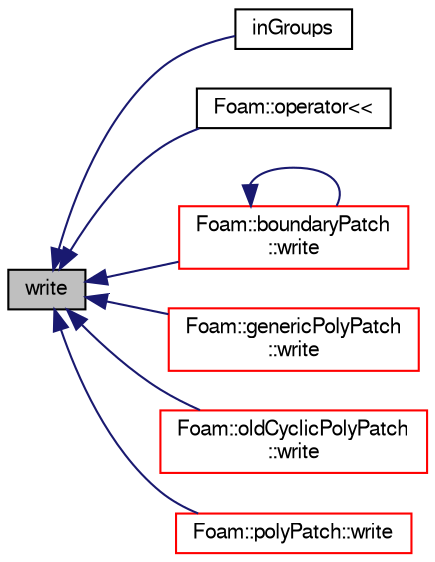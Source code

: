 digraph "write"
{
  bgcolor="transparent";
  edge [fontname="FreeSans",fontsize="10",labelfontname="FreeSans",labelfontsize="10"];
  node [fontname="FreeSans",fontsize="10",shape=record];
  rankdir="LR";
  Node900 [label="write",height=0.2,width=0.4,color="black", fillcolor="grey75", style="filled", fontcolor="black"];
  Node900 -> Node901 [dir="back",color="midnightblue",fontsize="10",style="solid",fontname="FreeSans"];
  Node901 [label="inGroups",height=0.2,width=0.4,color="black",URL="$a27122.html#a59ee7a22ca7f25114192855addd7da37",tooltip="Return the optional groups patch belongs to for modification. "];
  Node900 -> Node902 [dir="back",color="midnightblue",fontsize="10",style="solid",fontname="FreeSans"];
  Node902 [label="Foam::operator\<\<",height=0.2,width=0.4,color="black",URL="$a21124.html#afd43fa4b8f620dd82bfa7b0a602fa557"];
  Node900 -> Node903 [dir="back",color="midnightblue",fontsize="10",style="solid",fontname="FreeSans"];
  Node903 [label="Foam::boundaryPatch\l::write",height=0.2,width=0.4,color="red",URL="$a21434.html#a293fdfec8bdfbd5c3913ab4c9f3454ff",tooltip="Write dictionary. "];
  Node903 -> Node903 [dir="back",color="midnightblue",fontsize="10",style="solid",fontname="FreeSans"];
  Node900 -> Node905 [dir="back",color="midnightblue",fontsize="10",style="solid",fontname="FreeSans"];
  Node905 [label="Foam::genericPolyPatch\l::write",height=0.2,width=0.4,color="red",URL="$a27430.html#a293fdfec8bdfbd5c3913ab4c9f3454ff",tooltip="Write the polyPatch data as a dictionary. "];
  Node900 -> Node907 [dir="back",color="midnightblue",fontsize="10",style="solid",fontname="FreeSans"];
  Node907 [label="Foam::oldCyclicPolyPatch\l::write",height=0.2,width=0.4,color="red",URL="$a27450.html#a293fdfec8bdfbd5c3913ab4c9f3454ff",tooltip="Write the polyPatch data as a dictionary. "];
  Node900 -> Node909 [dir="back",color="midnightblue",fontsize="10",style="solid",fontname="FreeSans"];
  Node909 [label="Foam::polyPatch::write",height=0.2,width=0.4,color="red",URL="$a27478.html#a293fdfec8bdfbd5c3913ab4c9f3454ff",tooltip="Write the polyPatch data as a dictionary. "];
}
